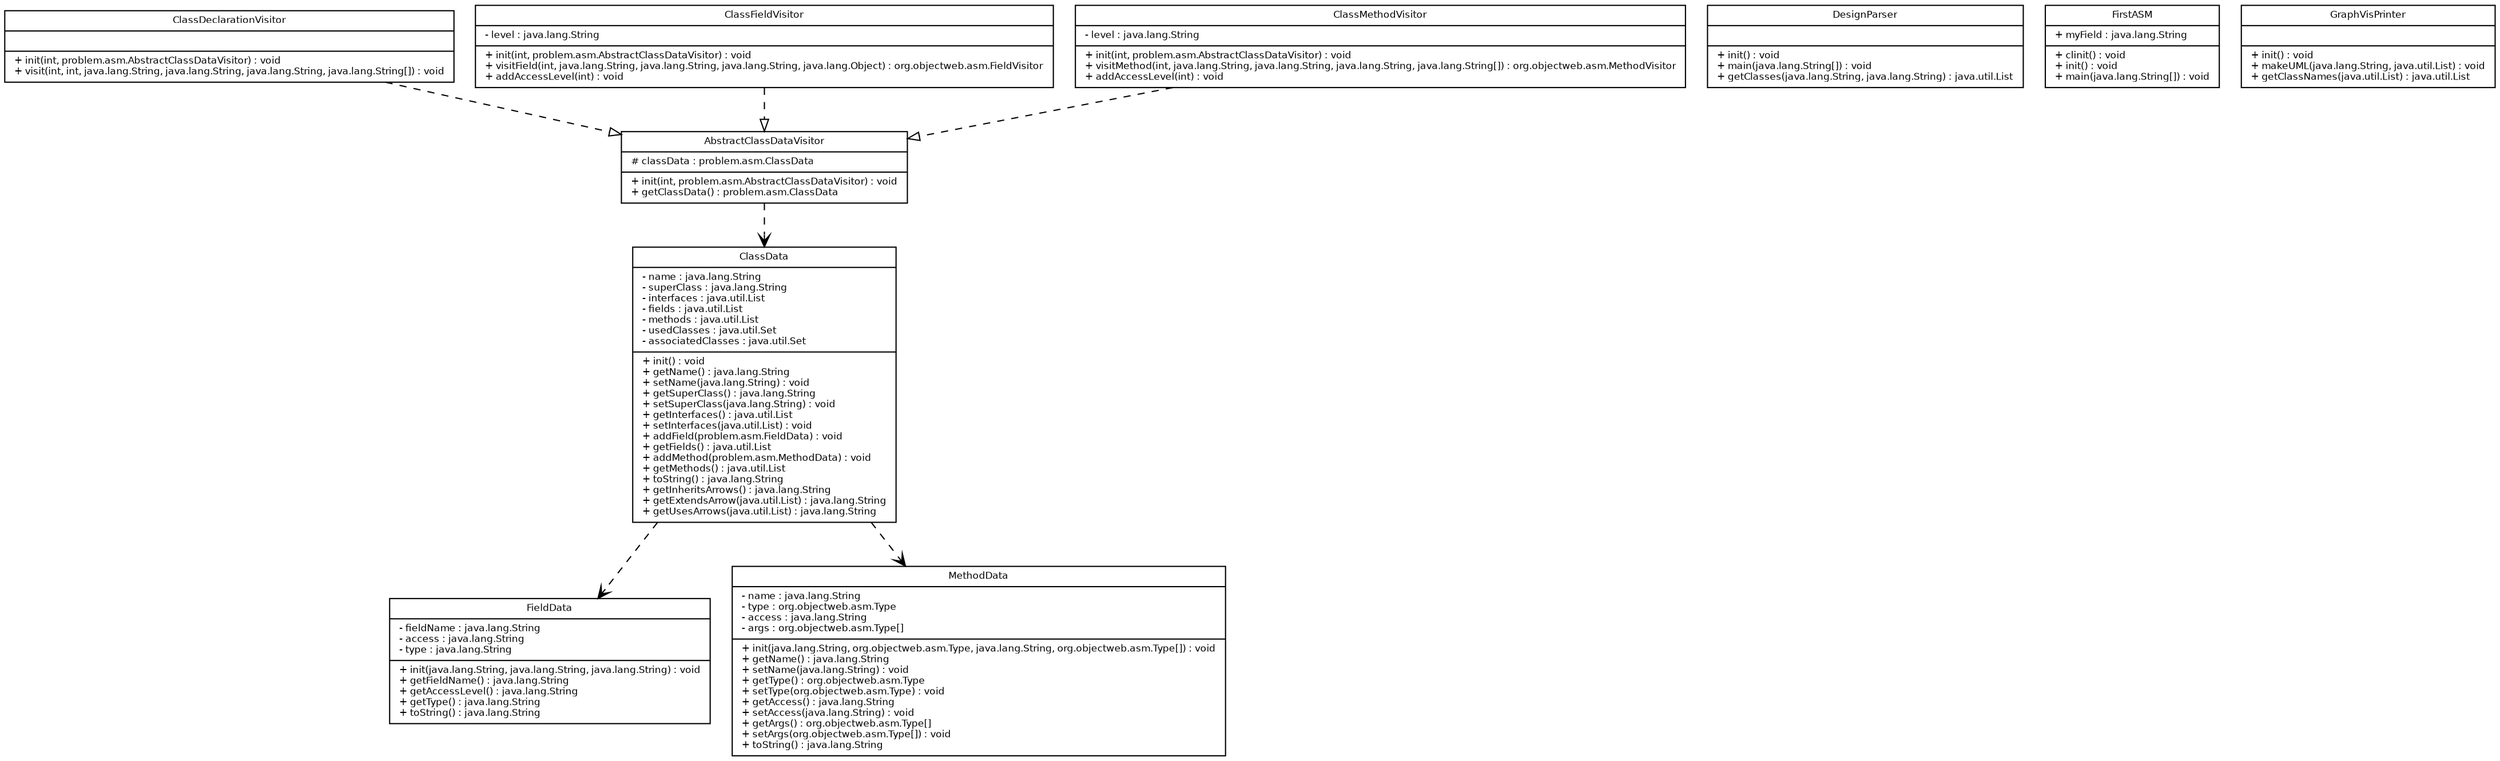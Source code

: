 digraph G {
fontname = " Bitstream Vera San"
fontsize =8
node [
fontname = "Bitstream Vera Sans"
fontsize =8
shape = "record"]
edge [
fontname = "Bitstream Vera Sans"
fontsize =8
]
AbstractClassDataVisitor [
label = "{AbstractClassDataVisitor|# classData : problem.asm.ClassData\l|+ init(int, problem.asm.AbstractClassDataVisitor) : void\l+ getClassData() : problem.asm.ClassData\l}"
]
edge [ 
arrowhead = "vee"
style = "dashed"
]
AbstractClassDataVisitor -> ClassData
ClassData [
label = "{ClassData|- name : java.lang.String\l- superClass : java.lang.String\l- interfaces : java.util.List\l- fields : java.util.List\l- methods : java.util.List\l- usedClasses : java.util.Set\l- associatedClasses : java.util.Set\l|+ init() : void\l+ getName() : java.lang.String\l+ setName(java.lang.String) : void\l+ getSuperClass() : java.lang.String\l+ setSuperClass(java.lang.String) : void\l+ getInterfaces() : java.util.List\l+ setInterfaces(java.util.List) : void\l+ addField(problem.asm.FieldData) : void\l+ getFields() : java.util.List\l+ addMethod(problem.asm.MethodData) : void\l+ getMethods() : java.util.List\l+ toString() : java.lang.String\l+ getInheritsArrows() : java.lang.String\l+ getExtendsArrow(java.util.List) : java.lang.String\l+ getUsesArrows(java.util.List) : java.lang.String\l}"
]
edge [ 
arrowhead = "vee"
style = "dashed"
]
ClassData -> FieldData
ClassData -> MethodData
ClassDeclarationVisitor [
label = "{ClassDeclarationVisitor||+ init(int, problem.asm.AbstractClassDataVisitor) : void\l+ visit(int, int, java.lang.String, java.lang.String, java.lang.String, java.lang.String[]) : void\l}"
]
edge [ 
arrowhead = "empty"
]
ClassDeclarationVisitor -> AbstractClassDataVisitor
edge [ 
arrowhead = "vee"
style = "dashed"
]
ClassFieldVisitor [
label = "{ClassFieldVisitor|- level : java.lang.String\l|+ init(int, problem.asm.AbstractClassDataVisitor) : void\l+ visitField(int, java.lang.String, java.lang.String, java.lang.String, java.lang.Object) : org.objectweb.asm.FieldVisitor\l+ addAccessLevel(int) : void\l}"
]
edge [ 
arrowhead = "empty"
]
ClassFieldVisitor -> AbstractClassDataVisitor
edge [ 
arrowhead = "vee"
style = "dashed"
]
ClassMethodVisitor [
label = "{ClassMethodVisitor|- level : java.lang.String\l|+ init(int, problem.asm.AbstractClassDataVisitor) : void\l+ visitMethod(int, java.lang.String, java.lang.String, java.lang.String, java.lang.String[]) : org.objectweb.asm.MethodVisitor\l+ addAccessLevel(int) : void\l}"
]
edge [ 
arrowhead = "empty"
]
ClassMethodVisitor -> AbstractClassDataVisitor
edge [ 
arrowhead = "vee"
style = "dashed"
]
DesignParser [
label = "{DesignParser||+ init() : void\l+ main(java.lang.String[]) : void\l+ getClasses(java.lang.String, java.lang.String) : java.util.List\l}"
]
edge [ 
arrowhead = "vee"
style = "dashed"
]
FieldData [
label = "{FieldData|- fieldName : java.lang.String\l- access : java.lang.String\l- type : java.lang.String\l|+ init(java.lang.String, java.lang.String, java.lang.String) : void\l+ getFieldName() : java.lang.String\l+ getAccessLevel() : java.lang.String\l+ getType() : java.lang.String\l+ toString() : java.lang.String\l}"
]
edge [ 
arrowhead = "vee"
style = "dashed"
]
FirstASM [
label = "{FirstASM|+ myField : java.lang.String\l|+ clinit() : void\l+ init() : void\l+ main(java.lang.String[]) : void\l}"
]
edge [ 
arrowhead = "vee"
style = "dashed"
]
GraphVisPrinter [
label = "{GraphVisPrinter||+ init() : void\l+ makeUML(java.lang.String, java.util.List) : void\l+ getClassNames(java.util.List) : java.util.List\l}"
]
edge [ 
arrowhead = "vee"
style = "dashed"
]
MethodData [
label = "{MethodData|- name : java.lang.String\l- type : org.objectweb.asm.Type\l- access : java.lang.String\l- args : org.objectweb.asm.Type[]\l|+ init(java.lang.String, org.objectweb.asm.Type, java.lang.String, org.objectweb.asm.Type[]) : void\l+ getName() : java.lang.String\l+ setName(java.lang.String) : void\l+ getType() : org.objectweb.asm.Type\l+ setType(org.objectweb.asm.Type) : void\l+ getAccess() : java.lang.String\l+ setAccess(java.lang.String) : void\l+ getArgs() : org.objectweb.asm.Type[]\l+ setArgs(org.objectweb.asm.Type[]) : void\l+ toString() : java.lang.String\l}"
]
edge [ 
arrowhead = "vee"
style = "dashed"
]
}
